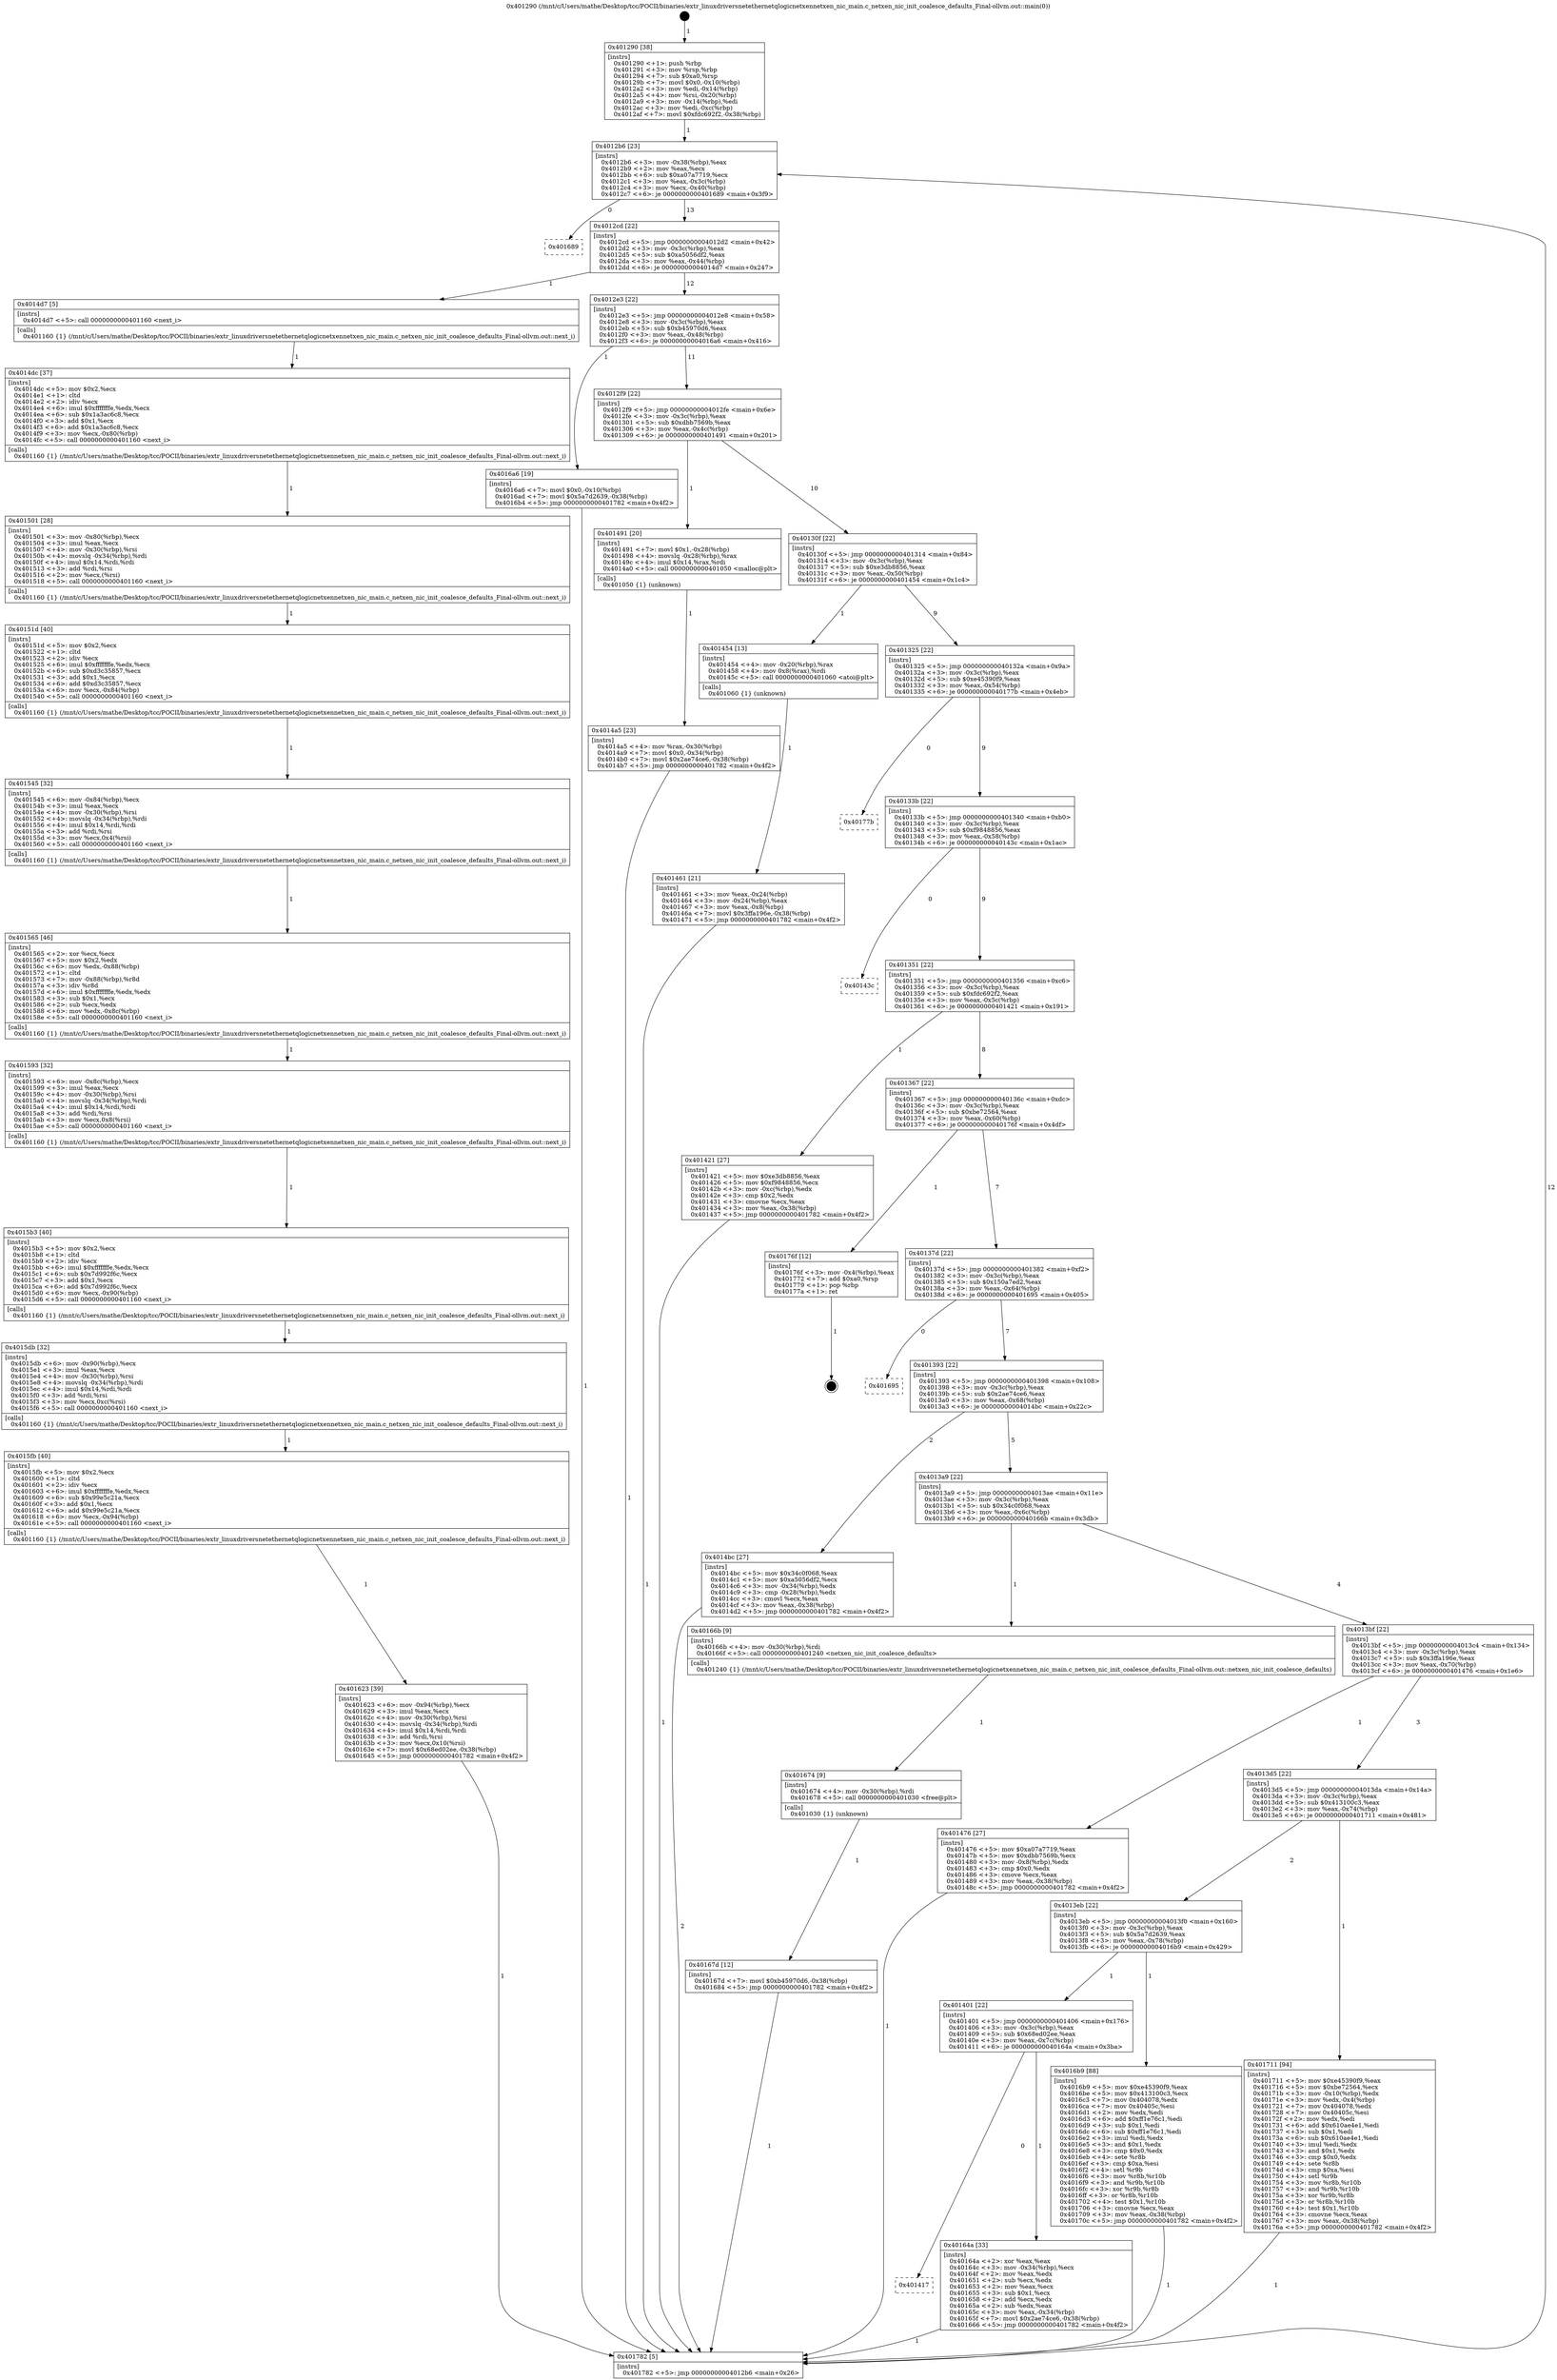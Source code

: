 digraph "0x401290" {
  label = "0x401290 (/mnt/c/Users/mathe/Desktop/tcc/POCII/binaries/extr_linuxdriversnetethernetqlogicnetxennetxen_nic_main.c_netxen_nic_init_coalesce_defaults_Final-ollvm.out::main(0))"
  labelloc = "t"
  node[shape=record]

  Entry [label="",width=0.3,height=0.3,shape=circle,fillcolor=black,style=filled]
  "0x4012b6" [label="{
     0x4012b6 [23]\l
     | [instrs]\l
     &nbsp;&nbsp;0x4012b6 \<+3\>: mov -0x38(%rbp),%eax\l
     &nbsp;&nbsp;0x4012b9 \<+2\>: mov %eax,%ecx\l
     &nbsp;&nbsp;0x4012bb \<+6\>: sub $0xa07a7719,%ecx\l
     &nbsp;&nbsp;0x4012c1 \<+3\>: mov %eax,-0x3c(%rbp)\l
     &nbsp;&nbsp;0x4012c4 \<+3\>: mov %ecx,-0x40(%rbp)\l
     &nbsp;&nbsp;0x4012c7 \<+6\>: je 0000000000401689 \<main+0x3f9\>\l
  }"]
  "0x401689" [label="{
     0x401689\l
  }", style=dashed]
  "0x4012cd" [label="{
     0x4012cd [22]\l
     | [instrs]\l
     &nbsp;&nbsp;0x4012cd \<+5\>: jmp 00000000004012d2 \<main+0x42\>\l
     &nbsp;&nbsp;0x4012d2 \<+3\>: mov -0x3c(%rbp),%eax\l
     &nbsp;&nbsp;0x4012d5 \<+5\>: sub $0xa5056df2,%eax\l
     &nbsp;&nbsp;0x4012da \<+3\>: mov %eax,-0x44(%rbp)\l
     &nbsp;&nbsp;0x4012dd \<+6\>: je 00000000004014d7 \<main+0x247\>\l
  }"]
  Exit [label="",width=0.3,height=0.3,shape=circle,fillcolor=black,style=filled,peripheries=2]
  "0x4014d7" [label="{
     0x4014d7 [5]\l
     | [instrs]\l
     &nbsp;&nbsp;0x4014d7 \<+5\>: call 0000000000401160 \<next_i\>\l
     | [calls]\l
     &nbsp;&nbsp;0x401160 \{1\} (/mnt/c/Users/mathe/Desktop/tcc/POCII/binaries/extr_linuxdriversnetethernetqlogicnetxennetxen_nic_main.c_netxen_nic_init_coalesce_defaults_Final-ollvm.out::next_i)\l
  }"]
  "0x4012e3" [label="{
     0x4012e3 [22]\l
     | [instrs]\l
     &nbsp;&nbsp;0x4012e3 \<+5\>: jmp 00000000004012e8 \<main+0x58\>\l
     &nbsp;&nbsp;0x4012e8 \<+3\>: mov -0x3c(%rbp),%eax\l
     &nbsp;&nbsp;0x4012eb \<+5\>: sub $0xb45970d6,%eax\l
     &nbsp;&nbsp;0x4012f0 \<+3\>: mov %eax,-0x48(%rbp)\l
     &nbsp;&nbsp;0x4012f3 \<+6\>: je 00000000004016a6 \<main+0x416\>\l
  }"]
  "0x40167d" [label="{
     0x40167d [12]\l
     | [instrs]\l
     &nbsp;&nbsp;0x40167d \<+7\>: movl $0xb45970d6,-0x38(%rbp)\l
     &nbsp;&nbsp;0x401684 \<+5\>: jmp 0000000000401782 \<main+0x4f2\>\l
  }"]
  "0x4016a6" [label="{
     0x4016a6 [19]\l
     | [instrs]\l
     &nbsp;&nbsp;0x4016a6 \<+7\>: movl $0x0,-0x10(%rbp)\l
     &nbsp;&nbsp;0x4016ad \<+7\>: movl $0x5a7d2639,-0x38(%rbp)\l
     &nbsp;&nbsp;0x4016b4 \<+5\>: jmp 0000000000401782 \<main+0x4f2\>\l
  }"]
  "0x4012f9" [label="{
     0x4012f9 [22]\l
     | [instrs]\l
     &nbsp;&nbsp;0x4012f9 \<+5\>: jmp 00000000004012fe \<main+0x6e\>\l
     &nbsp;&nbsp;0x4012fe \<+3\>: mov -0x3c(%rbp),%eax\l
     &nbsp;&nbsp;0x401301 \<+5\>: sub $0xdbb7569b,%eax\l
     &nbsp;&nbsp;0x401306 \<+3\>: mov %eax,-0x4c(%rbp)\l
     &nbsp;&nbsp;0x401309 \<+6\>: je 0000000000401491 \<main+0x201\>\l
  }"]
  "0x401674" [label="{
     0x401674 [9]\l
     | [instrs]\l
     &nbsp;&nbsp;0x401674 \<+4\>: mov -0x30(%rbp),%rdi\l
     &nbsp;&nbsp;0x401678 \<+5\>: call 0000000000401030 \<free@plt\>\l
     | [calls]\l
     &nbsp;&nbsp;0x401030 \{1\} (unknown)\l
  }"]
  "0x401491" [label="{
     0x401491 [20]\l
     | [instrs]\l
     &nbsp;&nbsp;0x401491 \<+7\>: movl $0x1,-0x28(%rbp)\l
     &nbsp;&nbsp;0x401498 \<+4\>: movslq -0x28(%rbp),%rax\l
     &nbsp;&nbsp;0x40149c \<+4\>: imul $0x14,%rax,%rdi\l
     &nbsp;&nbsp;0x4014a0 \<+5\>: call 0000000000401050 \<malloc@plt\>\l
     | [calls]\l
     &nbsp;&nbsp;0x401050 \{1\} (unknown)\l
  }"]
  "0x40130f" [label="{
     0x40130f [22]\l
     | [instrs]\l
     &nbsp;&nbsp;0x40130f \<+5\>: jmp 0000000000401314 \<main+0x84\>\l
     &nbsp;&nbsp;0x401314 \<+3\>: mov -0x3c(%rbp),%eax\l
     &nbsp;&nbsp;0x401317 \<+5\>: sub $0xe3db8856,%eax\l
     &nbsp;&nbsp;0x40131c \<+3\>: mov %eax,-0x50(%rbp)\l
     &nbsp;&nbsp;0x40131f \<+6\>: je 0000000000401454 \<main+0x1c4\>\l
  }"]
  "0x401417" [label="{
     0x401417\l
  }", style=dashed]
  "0x401454" [label="{
     0x401454 [13]\l
     | [instrs]\l
     &nbsp;&nbsp;0x401454 \<+4\>: mov -0x20(%rbp),%rax\l
     &nbsp;&nbsp;0x401458 \<+4\>: mov 0x8(%rax),%rdi\l
     &nbsp;&nbsp;0x40145c \<+5\>: call 0000000000401060 \<atoi@plt\>\l
     | [calls]\l
     &nbsp;&nbsp;0x401060 \{1\} (unknown)\l
  }"]
  "0x401325" [label="{
     0x401325 [22]\l
     | [instrs]\l
     &nbsp;&nbsp;0x401325 \<+5\>: jmp 000000000040132a \<main+0x9a\>\l
     &nbsp;&nbsp;0x40132a \<+3\>: mov -0x3c(%rbp),%eax\l
     &nbsp;&nbsp;0x40132d \<+5\>: sub $0xe45390f9,%eax\l
     &nbsp;&nbsp;0x401332 \<+3\>: mov %eax,-0x54(%rbp)\l
     &nbsp;&nbsp;0x401335 \<+6\>: je 000000000040177b \<main+0x4eb\>\l
  }"]
  "0x40164a" [label="{
     0x40164a [33]\l
     | [instrs]\l
     &nbsp;&nbsp;0x40164a \<+2\>: xor %eax,%eax\l
     &nbsp;&nbsp;0x40164c \<+3\>: mov -0x34(%rbp),%ecx\l
     &nbsp;&nbsp;0x40164f \<+2\>: mov %eax,%edx\l
     &nbsp;&nbsp;0x401651 \<+2\>: sub %ecx,%edx\l
     &nbsp;&nbsp;0x401653 \<+2\>: mov %eax,%ecx\l
     &nbsp;&nbsp;0x401655 \<+3\>: sub $0x1,%ecx\l
     &nbsp;&nbsp;0x401658 \<+2\>: add %ecx,%edx\l
     &nbsp;&nbsp;0x40165a \<+2\>: sub %edx,%eax\l
     &nbsp;&nbsp;0x40165c \<+3\>: mov %eax,-0x34(%rbp)\l
     &nbsp;&nbsp;0x40165f \<+7\>: movl $0x2ae74ce6,-0x38(%rbp)\l
     &nbsp;&nbsp;0x401666 \<+5\>: jmp 0000000000401782 \<main+0x4f2\>\l
  }"]
  "0x40177b" [label="{
     0x40177b\l
  }", style=dashed]
  "0x40133b" [label="{
     0x40133b [22]\l
     | [instrs]\l
     &nbsp;&nbsp;0x40133b \<+5\>: jmp 0000000000401340 \<main+0xb0\>\l
     &nbsp;&nbsp;0x401340 \<+3\>: mov -0x3c(%rbp),%eax\l
     &nbsp;&nbsp;0x401343 \<+5\>: sub $0xf9848856,%eax\l
     &nbsp;&nbsp;0x401348 \<+3\>: mov %eax,-0x58(%rbp)\l
     &nbsp;&nbsp;0x40134b \<+6\>: je 000000000040143c \<main+0x1ac\>\l
  }"]
  "0x401401" [label="{
     0x401401 [22]\l
     | [instrs]\l
     &nbsp;&nbsp;0x401401 \<+5\>: jmp 0000000000401406 \<main+0x176\>\l
     &nbsp;&nbsp;0x401406 \<+3\>: mov -0x3c(%rbp),%eax\l
     &nbsp;&nbsp;0x401409 \<+5\>: sub $0x68ed02ee,%eax\l
     &nbsp;&nbsp;0x40140e \<+3\>: mov %eax,-0x7c(%rbp)\l
     &nbsp;&nbsp;0x401411 \<+6\>: je 000000000040164a \<main+0x3ba\>\l
  }"]
  "0x40143c" [label="{
     0x40143c\l
  }", style=dashed]
  "0x401351" [label="{
     0x401351 [22]\l
     | [instrs]\l
     &nbsp;&nbsp;0x401351 \<+5\>: jmp 0000000000401356 \<main+0xc6\>\l
     &nbsp;&nbsp;0x401356 \<+3\>: mov -0x3c(%rbp),%eax\l
     &nbsp;&nbsp;0x401359 \<+5\>: sub $0xfdc692f2,%eax\l
     &nbsp;&nbsp;0x40135e \<+3\>: mov %eax,-0x5c(%rbp)\l
     &nbsp;&nbsp;0x401361 \<+6\>: je 0000000000401421 \<main+0x191\>\l
  }"]
  "0x4016b9" [label="{
     0x4016b9 [88]\l
     | [instrs]\l
     &nbsp;&nbsp;0x4016b9 \<+5\>: mov $0xe45390f9,%eax\l
     &nbsp;&nbsp;0x4016be \<+5\>: mov $0x413100c3,%ecx\l
     &nbsp;&nbsp;0x4016c3 \<+7\>: mov 0x404078,%edx\l
     &nbsp;&nbsp;0x4016ca \<+7\>: mov 0x40405c,%esi\l
     &nbsp;&nbsp;0x4016d1 \<+2\>: mov %edx,%edi\l
     &nbsp;&nbsp;0x4016d3 \<+6\>: add $0xff1e76c1,%edi\l
     &nbsp;&nbsp;0x4016d9 \<+3\>: sub $0x1,%edi\l
     &nbsp;&nbsp;0x4016dc \<+6\>: sub $0xff1e76c1,%edi\l
     &nbsp;&nbsp;0x4016e2 \<+3\>: imul %edi,%edx\l
     &nbsp;&nbsp;0x4016e5 \<+3\>: and $0x1,%edx\l
     &nbsp;&nbsp;0x4016e8 \<+3\>: cmp $0x0,%edx\l
     &nbsp;&nbsp;0x4016eb \<+4\>: sete %r8b\l
     &nbsp;&nbsp;0x4016ef \<+3\>: cmp $0xa,%esi\l
     &nbsp;&nbsp;0x4016f2 \<+4\>: setl %r9b\l
     &nbsp;&nbsp;0x4016f6 \<+3\>: mov %r8b,%r10b\l
     &nbsp;&nbsp;0x4016f9 \<+3\>: and %r9b,%r10b\l
     &nbsp;&nbsp;0x4016fc \<+3\>: xor %r9b,%r8b\l
     &nbsp;&nbsp;0x4016ff \<+3\>: or %r8b,%r10b\l
     &nbsp;&nbsp;0x401702 \<+4\>: test $0x1,%r10b\l
     &nbsp;&nbsp;0x401706 \<+3\>: cmovne %ecx,%eax\l
     &nbsp;&nbsp;0x401709 \<+3\>: mov %eax,-0x38(%rbp)\l
     &nbsp;&nbsp;0x40170c \<+5\>: jmp 0000000000401782 \<main+0x4f2\>\l
  }"]
  "0x401421" [label="{
     0x401421 [27]\l
     | [instrs]\l
     &nbsp;&nbsp;0x401421 \<+5\>: mov $0xe3db8856,%eax\l
     &nbsp;&nbsp;0x401426 \<+5\>: mov $0xf9848856,%ecx\l
     &nbsp;&nbsp;0x40142b \<+3\>: mov -0xc(%rbp),%edx\l
     &nbsp;&nbsp;0x40142e \<+3\>: cmp $0x2,%edx\l
     &nbsp;&nbsp;0x401431 \<+3\>: cmovne %ecx,%eax\l
     &nbsp;&nbsp;0x401434 \<+3\>: mov %eax,-0x38(%rbp)\l
     &nbsp;&nbsp;0x401437 \<+5\>: jmp 0000000000401782 \<main+0x4f2\>\l
  }"]
  "0x401367" [label="{
     0x401367 [22]\l
     | [instrs]\l
     &nbsp;&nbsp;0x401367 \<+5\>: jmp 000000000040136c \<main+0xdc\>\l
     &nbsp;&nbsp;0x40136c \<+3\>: mov -0x3c(%rbp),%eax\l
     &nbsp;&nbsp;0x40136f \<+5\>: sub $0xbe72564,%eax\l
     &nbsp;&nbsp;0x401374 \<+3\>: mov %eax,-0x60(%rbp)\l
     &nbsp;&nbsp;0x401377 \<+6\>: je 000000000040176f \<main+0x4df\>\l
  }"]
  "0x401782" [label="{
     0x401782 [5]\l
     | [instrs]\l
     &nbsp;&nbsp;0x401782 \<+5\>: jmp 00000000004012b6 \<main+0x26\>\l
  }"]
  "0x401290" [label="{
     0x401290 [38]\l
     | [instrs]\l
     &nbsp;&nbsp;0x401290 \<+1\>: push %rbp\l
     &nbsp;&nbsp;0x401291 \<+3\>: mov %rsp,%rbp\l
     &nbsp;&nbsp;0x401294 \<+7\>: sub $0xa0,%rsp\l
     &nbsp;&nbsp;0x40129b \<+7\>: movl $0x0,-0x10(%rbp)\l
     &nbsp;&nbsp;0x4012a2 \<+3\>: mov %edi,-0x14(%rbp)\l
     &nbsp;&nbsp;0x4012a5 \<+4\>: mov %rsi,-0x20(%rbp)\l
     &nbsp;&nbsp;0x4012a9 \<+3\>: mov -0x14(%rbp),%edi\l
     &nbsp;&nbsp;0x4012ac \<+3\>: mov %edi,-0xc(%rbp)\l
     &nbsp;&nbsp;0x4012af \<+7\>: movl $0xfdc692f2,-0x38(%rbp)\l
  }"]
  "0x401461" [label="{
     0x401461 [21]\l
     | [instrs]\l
     &nbsp;&nbsp;0x401461 \<+3\>: mov %eax,-0x24(%rbp)\l
     &nbsp;&nbsp;0x401464 \<+3\>: mov -0x24(%rbp),%eax\l
     &nbsp;&nbsp;0x401467 \<+3\>: mov %eax,-0x8(%rbp)\l
     &nbsp;&nbsp;0x40146a \<+7\>: movl $0x3ffa196e,-0x38(%rbp)\l
     &nbsp;&nbsp;0x401471 \<+5\>: jmp 0000000000401782 \<main+0x4f2\>\l
  }"]
  "0x4013eb" [label="{
     0x4013eb [22]\l
     | [instrs]\l
     &nbsp;&nbsp;0x4013eb \<+5\>: jmp 00000000004013f0 \<main+0x160\>\l
     &nbsp;&nbsp;0x4013f0 \<+3\>: mov -0x3c(%rbp),%eax\l
     &nbsp;&nbsp;0x4013f3 \<+5\>: sub $0x5a7d2639,%eax\l
     &nbsp;&nbsp;0x4013f8 \<+3\>: mov %eax,-0x78(%rbp)\l
     &nbsp;&nbsp;0x4013fb \<+6\>: je 00000000004016b9 \<main+0x429\>\l
  }"]
  "0x40176f" [label="{
     0x40176f [12]\l
     | [instrs]\l
     &nbsp;&nbsp;0x40176f \<+3\>: mov -0x4(%rbp),%eax\l
     &nbsp;&nbsp;0x401772 \<+7\>: add $0xa0,%rsp\l
     &nbsp;&nbsp;0x401779 \<+1\>: pop %rbp\l
     &nbsp;&nbsp;0x40177a \<+1\>: ret\l
  }"]
  "0x40137d" [label="{
     0x40137d [22]\l
     | [instrs]\l
     &nbsp;&nbsp;0x40137d \<+5\>: jmp 0000000000401382 \<main+0xf2\>\l
     &nbsp;&nbsp;0x401382 \<+3\>: mov -0x3c(%rbp),%eax\l
     &nbsp;&nbsp;0x401385 \<+5\>: sub $0x150a7ed2,%eax\l
     &nbsp;&nbsp;0x40138a \<+3\>: mov %eax,-0x64(%rbp)\l
     &nbsp;&nbsp;0x40138d \<+6\>: je 0000000000401695 \<main+0x405\>\l
  }"]
  "0x401711" [label="{
     0x401711 [94]\l
     | [instrs]\l
     &nbsp;&nbsp;0x401711 \<+5\>: mov $0xe45390f9,%eax\l
     &nbsp;&nbsp;0x401716 \<+5\>: mov $0xbe72564,%ecx\l
     &nbsp;&nbsp;0x40171b \<+3\>: mov -0x10(%rbp),%edx\l
     &nbsp;&nbsp;0x40171e \<+3\>: mov %edx,-0x4(%rbp)\l
     &nbsp;&nbsp;0x401721 \<+7\>: mov 0x404078,%edx\l
     &nbsp;&nbsp;0x401728 \<+7\>: mov 0x40405c,%esi\l
     &nbsp;&nbsp;0x40172f \<+2\>: mov %edx,%edi\l
     &nbsp;&nbsp;0x401731 \<+6\>: add $0x610ae4e1,%edi\l
     &nbsp;&nbsp;0x401737 \<+3\>: sub $0x1,%edi\l
     &nbsp;&nbsp;0x40173a \<+6\>: sub $0x610ae4e1,%edi\l
     &nbsp;&nbsp;0x401740 \<+3\>: imul %edi,%edx\l
     &nbsp;&nbsp;0x401743 \<+3\>: and $0x1,%edx\l
     &nbsp;&nbsp;0x401746 \<+3\>: cmp $0x0,%edx\l
     &nbsp;&nbsp;0x401749 \<+4\>: sete %r8b\l
     &nbsp;&nbsp;0x40174d \<+3\>: cmp $0xa,%esi\l
     &nbsp;&nbsp;0x401750 \<+4\>: setl %r9b\l
     &nbsp;&nbsp;0x401754 \<+3\>: mov %r8b,%r10b\l
     &nbsp;&nbsp;0x401757 \<+3\>: and %r9b,%r10b\l
     &nbsp;&nbsp;0x40175a \<+3\>: xor %r9b,%r8b\l
     &nbsp;&nbsp;0x40175d \<+3\>: or %r8b,%r10b\l
     &nbsp;&nbsp;0x401760 \<+4\>: test $0x1,%r10b\l
     &nbsp;&nbsp;0x401764 \<+3\>: cmovne %ecx,%eax\l
     &nbsp;&nbsp;0x401767 \<+3\>: mov %eax,-0x38(%rbp)\l
     &nbsp;&nbsp;0x40176a \<+5\>: jmp 0000000000401782 \<main+0x4f2\>\l
  }"]
  "0x401695" [label="{
     0x401695\l
  }", style=dashed]
  "0x401393" [label="{
     0x401393 [22]\l
     | [instrs]\l
     &nbsp;&nbsp;0x401393 \<+5\>: jmp 0000000000401398 \<main+0x108\>\l
     &nbsp;&nbsp;0x401398 \<+3\>: mov -0x3c(%rbp),%eax\l
     &nbsp;&nbsp;0x40139b \<+5\>: sub $0x2ae74ce6,%eax\l
     &nbsp;&nbsp;0x4013a0 \<+3\>: mov %eax,-0x68(%rbp)\l
     &nbsp;&nbsp;0x4013a3 \<+6\>: je 00000000004014bc \<main+0x22c\>\l
  }"]
  "0x401623" [label="{
     0x401623 [39]\l
     | [instrs]\l
     &nbsp;&nbsp;0x401623 \<+6\>: mov -0x94(%rbp),%ecx\l
     &nbsp;&nbsp;0x401629 \<+3\>: imul %eax,%ecx\l
     &nbsp;&nbsp;0x40162c \<+4\>: mov -0x30(%rbp),%rsi\l
     &nbsp;&nbsp;0x401630 \<+4\>: movslq -0x34(%rbp),%rdi\l
     &nbsp;&nbsp;0x401634 \<+4\>: imul $0x14,%rdi,%rdi\l
     &nbsp;&nbsp;0x401638 \<+3\>: add %rdi,%rsi\l
     &nbsp;&nbsp;0x40163b \<+3\>: mov %ecx,0x10(%rsi)\l
     &nbsp;&nbsp;0x40163e \<+7\>: movl $0x68ed02ee,-0x38(%rbp)\l
     &nbsp;&nbsp;0x401645 \<+5\>: jmp 0000000000401782 \<main+0x4f2\>\l
  }"]
  "0x4014bc" [label="{
     0x4014bc [27]\l
     | [instrs]\l
     &nbsp;&nbsp;0x4014bc \<+5\>: mov $0x34c0f068,%eax\l
     &nbsp;&nbsp;0x4014c1 \<+5\>: mov $0xa5056df2,%ecx\l
     &nbsp;&nbsp;0x4014c6 \<+3\>: mov -0x34(%rbp),%edx\l
     &nbsp;&nbsp;0x4014c9 \<+3\>: cmp -0x28(%rbp),%edx\l
     &nbsp;&nbsp;0x4014cc \<+3\>: cmovl %ecx,%eax\l
     &nbsp;&nbsp;0x4014cf \<+3\>: mov %eax,-0x38(%rbp)\l
     &nbsp;&nbsp;0x4014d2 \<+5\>: jmp 0000000000401782 \<main+0x4f2\>\l
  }"]
  "0x4013a9" [label="{
     0x4013a9 [22]\l
     | [instrs]\l
     &nbsp;&nbsp;0x4013a9 \<+5\>: jmp 00000000004013ae \<main+0x11e\>\l
     &nbsp;&nbsp;0x4013ae \<+3\>: mov -0x3c(%rbp),%eax\l
     &nbsp;&nbsp;0x4013b1 \<+5\>: sub $0x34c0f068,%eax\l
     &nbsp;&nbsp;0x4013b6 \<+3\>: mov %eax,-0x6c(%rbp)\l
     &nbsp;&nbsp;0x4013b9 \<+6\>: je 000000000040166b \<main+0x3db\>\l
  }"]
  "0x4015fb" [label="{
     0x4015fb [40]\l
     | [instrs]\l
     &nbsp;&nbsp;0x4015fb \<+5\>: mov $0x2,%ecx\l
     &nbsp;&nbsp;0x401600 \<+1\>: cltd\l
     &nbsp;&nbsp;0x401601 \<+2\>: idiv %ecx\l
     &nbsp;&nbsp;0x401603 \<+6\>: imul $0xfffffffe,%edx,%ecx\l
     &nbsp;&nbsp;0x401609 \<+6\>: sub $0x99e5c21a,%ecx\l
     &nbsp;&nbsp;0x40160f \<+3\>: add $0x1,%ecx\l
     &nbsp;&nbsp;0x401612 \<+6\>: add $0x99e5c21a,%ecx\l
     &nbsp;&nbsp;0x401618 \<+6\>: mov %ecx,-0x94(%rbp)\l
     &nbsp;&nbsp;0x40161e \<+5\>: call 0000000000401160 \<next_i\>\l
     | [calls]\l
     &nbsp;&nbsp;0x401160 \{1\} (/mnt/c/Users/mathe/Desktop/tcc/POCII/binaries/extr_linuxdriversnetethernetqlogicnetxennetxen_nic_main.c_netxen_nic_init_coalesce_defaults_Final-ollvm.out::next_i)\l
  }"]
  "0x40166b" [label="{
     0x40166b [9]\l
     | [instrs]\l
     &nbsp;&nbsp;0x40166b \<+4\>: mov -0x30(%rbp),%rdi\l
     &nbsp;&nbsp;0x40166f \<+5\>: call 0000000000401240 \<netxen_nic_init_coalesce_defaults\>\l
     | [calls]\l
     &nbsp;&nbsp;0x401240 \{1\} (/mnt/c/Users/mathe/Desktop/tcc/POCII/binaries/extr_linuxdriversnetethernetqlogicnetxennetxen_nic_main.c_netxen_nic_init_coalesce_defaults_Final-ollvm.out::netxen_nic_init_coalesce_defaults)\l
  }"]
  "0x4013bf" [label="{
     0x4013bf [22]\l
     | [instrs]\l
     &nbsp;&nbsp;0x4013bf \<+5\>: jmp 00000000004013c4 \<main+0x134\>\l
     &nbsp;&nbsp;0x4013c4 \<+3\>: mov -0x3c(%rbp),%eax\l
     &nbsp;&nbsp;0x4013c7 \<+5\>: sub $0x3ffa196e,%eax\l
     &nbsp;&nbsp;0x4013cc \<+3\>: mov %eax,-0x70(%rbp)\l
     &nbsp;&nbsp;0x4013cf \<+6\>: je 0000000000401476 \<main+0x1e6\>\l
  }"]
  "0x4015db" [label="{
     0x4015db [32]\l
     | [instrs]\l
     &nbsp;&nbsp;0x4015db \<+6\>: mov -0x90(%rbp),%ecx\l
     &nbsp;&nbsp;0x4015e1 \<+3\>: imul %eax,%ecx\l
     &nbsp;&nbsp;0x4015e4 \<+4\>: mov -0x30(%rbp),%rsi\l
     &nbsp;&nbsp;0x4015e8 \<+4\>: movslq -0x34(%rbp),%rdi\l
     &nbsp;&nbsp;0x4015ec \<+4\>: imul $0x14,%rdi,%rdi\l
     &nbsp;&nbsp;0x4015f0 \<+3\>: add %rdi,%rsi\l
     &nbsp;&nbsp;0x4015f3 \<+3\>: mov %ecx,0xc(%rsi)\l
     &nbsp;&nbsp;0x4015f6 \<+5\>: call 0000000000401160 \<next_i\>\l
     | [calls]\l
     &nbsp;&nbsp;0x401160 \{1\} (/mnt/c/Users/mathe/Desktop/tcc/POCII/binaries/extr_linuxdriversnetethernetqlogicnetxennetxen_nic_main.c_netxen_nic_init_coalesce_defaults_Final-ollvm.out::next_i)\l
  }"]
  "0x401476" [label="{
     0x401476 [27]\l
     | [instrs]\l
     &nbsp;&nbsp;0x401476 \<+5\>: mov $0xa07a7719,%eax\l
     &nbsp;&nbsp;0x40147b \<+5\>: mov $0xdbb7569b,%ecx\l
     &nbsp;&nbsp;0x401480 \<+3\>: mov -0x8(%rbp),%edx\l
     &nbsp;&nbsp;0x401483 \<+3\>: cmp $0x0,%edx\l
     &nbsp;&nbsp;0x401486 \<+3\>: cmove %ecx,%eax\l
     &nbsp;&nbsp;0x401489 \<+3\>: mov %eax,-0x38(%rbp)\l
     &nbsp;&nbsp;0x40148c \<+5\>: jmp 0000000000401782 \<main+0x4f2\>\l
  }"]
  "0x4013d5" [label="{
     0x4013d5 [22]\l
     | [instrs]\l
     &nbsp;&nbsp;0x4013d5 \<+5\>: jmp 00000000004013da \<main+0x14a\>\l
     &nbsp;&nbsp;0x4013da \<+3\>: mov -0x3c(%rbp),%eax\l
     &nbsp;&nbsp;0x4013dd \<+5\>: sub $0x413100c3,%eax\l
     &nbsp;&nbsp;0x4013e2 \<+3\>: mov %eax,-0x74(%rbp)\l
     &nbsp;&nbsp;0x4013e5 \<+6\>: je 0000000000401711 \<main+0x481\>\l
  }"]
  "0x4014a5" [label="{
     0x4014a5 [23]\l
     | [instrs]\l
     &nbsp;&nbsp;0x4014a5 \<+4\>: mov %rax,-0x30(%rbp)\l
     &nbsp;&nbsp;0x4014a9 \<+7\>: movl $0x0,-0x34(%rbp)\l
     &nbsp;&nbsp;0x4014b0 \<+7\>: movl $0x2ae74ce6,-0x38(%rbp)\l
     &nbsp;&nbsp;0x4014b7 \<+5\>: jmp 0000000000401782 \<main+0x4f2\>\l
  }"]
  "0x4014dc" [label="{
     0x4014dc [37]\l
     | [instrs]\l
     &nbsp;&nbsp;0x4014dc \<+5\>: mov $0x2,%ecx\l
     &nbsp;&nbsp;0x4014e1 \<+1\>: cltd\l
     &nbsp;&nbsp;0x4014e2 \<+2\>: idiv %ecx\l
     &nbsp;&nbsp;0x4014e4 \<+6\>: imul $0xfffffffe,%edx,%ecx\l
     &nbsp;&nbsp;0x4014ea \<+6\>: sub $0x1a3ac6c8,%ecx\l
     &nbsp;&nbsp;0x4014f0 \<+3\>: add $0x1,%ecx\l
     &nbsp;&nbsp;0x4014f3 \<+6\>: add $0x1a3ac6c8,%ecx\l
     &nbsp;&nbsp;0x4014f9 \<+3\>: mov %ecx,-0x80(%rbp)\l
     &nbsp;&nbsp;0x4014fc \<+5\>: call 0000000000401160 \<next_i\>\l
     | [calls]\l
     &nbsp;&nbsp;0x401160 \{1\} (/mnt/c/Users/mathe/Desktop/tcc/POCII/binaries/extr_linuxdriversnetethernetqlogicnetxennetxen_nic_main.c_netxen_nic_init_coalesce_defaults_Final-ollvm.out::next_i)\l
  }"]
  "0x401501" [label="{
     0x401501 [28]\l
     | [instrs]\l
     &nbsp;&nbsp;0x401501 \<+3\>: mov -0x80(%rbp),%ecx\l
     &nbsp;&nbsp;0x401504 \<+3\>: imul %eax,%ecx\l
     &nbsp;&nbsp;0x401507 \<+4\>: mov -0x30(%rbp),%rsi\l
     &nbsp;&nbsp;0x40150b \<+4\>: movslq -0x34(%rbp),%rdi\l
     &nbsp;&nbsp;0x40150f \<+4\>: imul $0x14,%rdi,%rdi\l
     &nbsp;&nbsp;0x401513 \<+3\>: add %rdi,%rsi\l
     &nbsp;&nbsp;0x401516 \<+2\>: mov %ecx,(%rsi)\l
     &nbsp;&nbsp;0x401518 \<+5\>: call 0000000000401160 \<next_i\>\l
     | [calls]\l
     &nbsp;&nbsp;0x401160 \{1\} (/mnt/c/Users/mathe/Desktop/tcc/POCII/binaries/extr_linuxdriversnetethernetqlogicnetxennetxen_nic_main.c_netxen_nic_init_coalesce_defaults_Final-ollvm.out::next_i)\l
  }"]
  "0x40151d" [label="{
     0x40151d [40]\l
     | [instrs]\l
     &nbsp;&nbsp;0x40151d \<+5\>: mov $0x2,%ecx\l
     &nbsp;&nbsp;0x401522 \<+1\>: cltd\l
     &nbsp;&nbsp;0x401523 \<+2\>: idiv %ecx\l
     &nbsp;&nbsp;0x401525 \<+6\>: imul $0xfffffffe,%edx,%ecx\l
     &nbsp;&nbsp;0x40152b \<+6\>: sub $0xd3c35857,%ecx\l
     &nbsp;&nbsp;0x401531 \<+3\>: add $0x1,%ecx\l
     &nbsp;&nbsp;0x401534 \<+6\>: add $0xd3c35857,%ecx\l
     &nbsp;&nbsp;0x40153a \<+6\>: mov %ecx,-0x84(%rbp)\l
     &nbsp;&nbsp;0x401540 \<+5\>: call 0000000000401160 \<next_i\>\l
     | [calls]\l
     &nbsp;&nbsp;0x401160 \{1\} (/mnt/c/Users/mathe/Desktop/tcc/POCII/binaries/extr_linuxdriversnetethernetqlogicnetxennetxen_nic_main.c_netxen_nic_init_coalesce_defaults_Final-ollvm.out::next_i)\l
  }"]
  "0x401545" [label="{
     0x401545 [32]\l
     | [instrs]\l
     &nbsp;&nbsp;0x401545 \<+6\>: mov -0x84(%rbp),%ecx\l
     &nbsp;&nbsp;0x40154b \<+3\>: imul %eax,%ecx\l
     &nbsp;&nbsp;0x40154e \<+4\>: mov -0x30(%rbp),%rsi\l
     &nbsp;&nbsp;0x401552 \<+4\>: movslq -0x34(%rbp),%rdi\l
     &nbsp;&nbsp;0x401556 \<+4\>: imul $0x14,%rdi,%rdi\l
     &nbsp;&nbsp;0x40155a \<+3\>: add %rdi,%rsi\l
     &nbsp;&nbsp;0x40155d \<+3\>: mov %ecx,0x4(%rsi)\l
     &nbsp;&nbsp;0x401560 \<+5\>: call 0000000000401160 \<next_i\>\l
     | [calls]\l
     &nbsp;&nbsp;0x401160 \{1\} (/mnt/c/Users/mathe/Desktop/tcc/POCII/binaries/extr_linuxdriversnetethernetqlogicnetxennetxen_nic_main.c_netxen_nic_init_coalesce_defaults_Final-ollvm.out::next_i)\l
  }"]
  "0x401565" [label="{
     0x401565 [46]\l
     | [instrs]\l
     &nbsp;&nbsp;0x401565 \<+2\>: xor %ecx,%ecx\l
     &nbsp;&nbsp;0x401567 \<+5\>: mov $0x2,%edx\l
     &nbsp;&nbsp;0x40156c \<+6\>: mov %edx,-0x88(%rbp)\l
     &nbsp;&nbsp;0x401572 \<+1\>: cltd\l
     &nbsp;&nbsp;0x401573 \<+7\>: mov -0x88(%rbp),%r8d\l
     &nbsp;&nbsp;0x40157a \<+3\>: idiv %r8d\l
     &nbsp;&nbsp;0x40157d \<+6\>: imul $0xfffffffe,%edx,%edx\l
     &nbsp;&nbsp;0x401583 \<+3\>: sub $0x1,%ecx\l
     &nbsp;&nbsp;0x401586 \<+2\>: sub %ecx,%edx\l
     &nbsp;&nbsp;0x401588 \<+6\>: mov %edx,-0x8c(%rbp)\l
     &nbsp;&nbsp;0x40158e \<+5\>: call 0000000000401160 \<next_i\>\l
     | [calls]\l
     &nbsp;&nbsp;0x401160 \{1\} (/mnt/c/Users/mathe/Desktop/tcc/POCII/binaries/extr_linuxdriversnetethernetqlogicnetxennetxen_nic_main.c_netxen_nic_init_coalesce_defaults_Final-ollvm.out::next_i)\l
  }"]
  "0x401593" [label="{
     0x401593 [32]\l
     | [instrs]\l
     &nbsp;&nbsp;0x401593 \<+6\>: mov -0x8c(%rbp),%ecx\l
     &nbsp;&nbsp;0x401599 \<+3\>: imul %eax,%ecx\l
     &nbsp;&nbsp;0x40159c \<+4\>: mov -0x30(%rbp),%rsi\l
     &nbsp;&nbsp;0x4015a0 \<+4\>: movslq -0x34(%rbp),%rdi\l
     &nbsp;&nbsp;0x4015a4 \<+4\>: imul $0x14,%rdi,%rdi\l
     &nbsp;&nbsp;0x4015a8 \<+3\>: add %rdi,%rsi\l
     &nbsp;&nbsp;0x4015ab \<+3\>: mov %ecx,0x8(%rsi)\l
     &nbsp;&nbsp;0x4015ae \<+5\>: call 0000000000401160 \<next_i\>\l
     | [calls]\l
     &nbsp;&nbsp;0x401160 \{1\} (/mnt/c/Users/mathe/Desktop/tcc/POCII/binaries/extr_linuxdriversnetethernetqlogicnetxennetxen_nic_main.c_netxen_nic_init_coalesce_defaults_Final-ollvm.out::next_i)\l
  }"]
  "0x4015b3" [label="{
     0x4015b3 [40]\l
     | [instrs]\l
     &nbsp;&nbsp;0x4015b3 \<+5\>: mov $0x2,%ecx\l
     &nbsp;&nbsp;0x4015b8 \<+1\>: cltd\l
     &nbsp;&nbsp;0x4015b9 \<+2\>: idiv %ecx\l
     &nbsp;&nbsp;0x4015bb \<+6\>: imul $0xfffffffe,%edx,%ecx\l
     &nbsp;&nbsp;0x4015c1 \<+6\>: sub $0x7d992f6c,%ecx\l
     &nbsp;&nbsp;0x4015c7 \<+3\>: add $0x1,%ecx\l
     &nbsp;&nbsp;0x4015ca \<+6\>: add $0x7d992f6c,%ecx\l
     &nbsp;&nbsp;0x4015d0 \<+6\>: mov %ecx,-0x90(%rbp)\l
     &nbsp;&nbsp;0x4015d6 \<+5\>: call 0000000000401160 \<next_i\>\l
     | [calls]\l
     &nbsp;&nbsp;0x401160 \{1\} (/mnt/c/Users/mathe/Desktop/tcc/POCII/binaries/extr_linuxdriversnetethernetqlogicnetxennetxen_nic_main.c_netxen_nic_init_coalesce_defaults_Final-ollvm.out::next_i)\l
  }"]
  Entry -> "0x401290" [label=" 1"]
  "0x4012b6" -> "0x401689" [label=" 0"]
  "0x4012b6" -> "0x4012cd" [label=" 13"]
  "0x40176f" -> Exit [label=" 1"]
  "0x4012cd" -> "0x4014d7" [label=" 1"]
  "0x4012cd" -> "0x4012e3" [label=" 12"]
  "0x401711" -> "0x401782" [label=" 1"]
  "0x4012e3" -> "0x4016a6" [label=" 1"]
  "0x4012e3" -> "0x4012f9" [label=" 11"]
  "0x4016b9" -> "0x401782" [label=" 1"]
  "0x4012f9" -> "0x401491" [label=" 1"]
  "0x4012f9" -> "0x40130f" [label=" 10"]
  "0x4016a6" -> "0x401782" [label=" 1"]
  "0x40130f" -> "0x401454" [label=" 1"]
  "0x40130f" -> "0x401325" [label=" 9"]
  "0x40167d" -> "0x401782" [label=" 1"]
  "0x401325" -> "0x40177b" [label=" 0"]
  "0x401325" -> "0x40133b" [label=" 9"]
  "0x401674" -> "0x40167d" [label=" 1"]
  "0x40133b" -> "0x40143c" [label=" 0"]
  "0x40133b" -> "0x401351" [label=" 9"]
  "0x40164a" -> "0x401782" [label=" 1"]
  "0x401351" -> "0x401421" [label=" 1"]
  "0x401351" -> "0x401367" [label=" 8"]
  "0x401421" -> "0x401782" [label=" 1"]
  "0x401290" -> "0x4012b6" [label=" 1"]
  "0x401782" -> "0x4012b6" [label=" 12"]
  "0x401454" -> "0x401461" [label=" 1"]
  "0x401461" -> "0x401782" [label=" 1"]
  "0x401401" -> "0x401417" [label=" 0"]
  "0x401367" -> "0x40176f" [label=" 1"]
  "0x401367" -> "0x40137d" [label=" 7"]
  "0x40166b" -> "0x401674" [label=" 1"]
  "0x40137d" -> "0x401695" [label=" 0"]
  "0x40137d" -> "0x401393" [label=" 7"]
  "0x4013eb" -> "0x401401" [label=" 1"]
  "0x401393" -> "0x4014bc" [label=" 2"]
  "0x401393" -> "0x4013a9" [label=" 5"]
  "0x401401" -> "0x40164a" [label=" 1"]
  "0x4013a9" -> "0x40166b" [label=" 1"]
  "0x4013a9" -> "0x4013bf" [label=" 4"]
  "0x4013d5" -> "0x4013eb" [label=" 2"]
  "0x4013bf" -> "0x401476" [label=" 1"]
  "0x4013bf" -> "0x4013d5" [label=" 3"]
  "0x401476" -> "0x401782" [label=" 1"]
  "0x401491" -> "0x4014a5" [label=" 1"]
  "0x4014a5" -> "0x401782" [label=" 1"]
  "0x4014bc" -> "0x401782" [label=" 2"]
  "0x4014d7" -> "0x4014dc" [label=" 1"]
  "0x4014dc" -> "0x401501" [label=" 1"]
  "0x401501" -> "0x40151d" [label=" 1"]
  "0x40151d" -> "0x401545" [label=" 1"]
  "0x401545" -> "0x401565" [label=" 1"]
  "0x401565" -> "0x401593" [label=" 1"]
  "0x401593" -> "0x4015b3" [label=" 1"]
  "0x4015b3" -> "0x4015db" [label=" 1"]
  "0x4015db" -> "0x4015fb" [label=" 1"]
  "0x4015fb" -> "0x401623" [label=" 1"]
  "0x401623" -> "0x401782" [label=" 1"]
  "0x4013eb" -> "0x4016b9" [label=" 1"]
  "0x4013d5" -> "0x401711" [label=" 1"]
}
